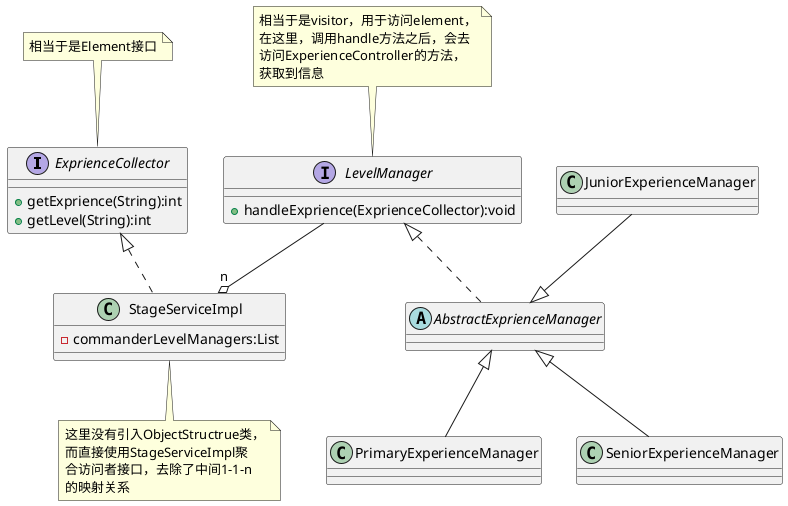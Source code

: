 @startuml visitor-pattern

interface ExprienceCollector {
  + getExprience(String):int
  + getLevel(String):int
}

class StageServiceImpl {
  - commanderLevelManagers:List
}

ExprienceCollector <|.. StageServiceImpl

interface LevelManager {
  + handleExprience(ExprienceCollector):void
}

abstract class AbstractExprienceManager {
  
}

StageServiceImpl "n" o-up- LevelManager
LevelManager <|.. AbstractExprienceManager

note top of ExprienceCollector : 相当于是Element接口
note top of LevelManager : 相当于是visitor，用于访问element，\n在这里，调用handle方法之后，会去\n访问ExperienceController的方法，\n获取到信息

class PrimaryExperienceManager
class JuniorExperienceManager
class SeniorExperienceManager
AbstractExprienceManager <|-- PrimaryExperienceManager
JuniorExperienceManager --|> AbstractExprienceManager
AbstractExprienceManager <|-- SeniorExperienceManager

note bottom of StageServiceImpl : 这里没有引入ObjectStructrue类，\n而直接使用StageServiceImpl聚\n合访问者接口，去除了中间1-1-n\n的映射关系

@enduml
